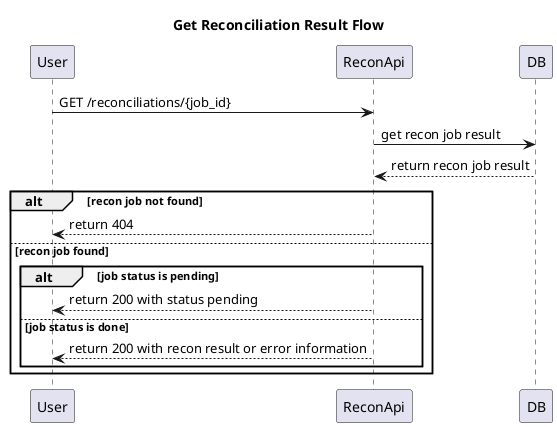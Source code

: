 @startuml Get Reconciliation Result Flow

title Get Reconciliation Result Flow

User -> ReconApi: GET /reconciliations/{job_id}
ReconApi -> DB: get recon job result
DB --> ReconApi: return recon job result
alt recon job not found
  ReconApi --> User: return 404
else recon job found
  alt job status is pending
    ReconApi --> User: return 200 with status pending
  else job status is done
    ReconApi --> User: return 200 with recon result or error information
  end
end

@enduml
